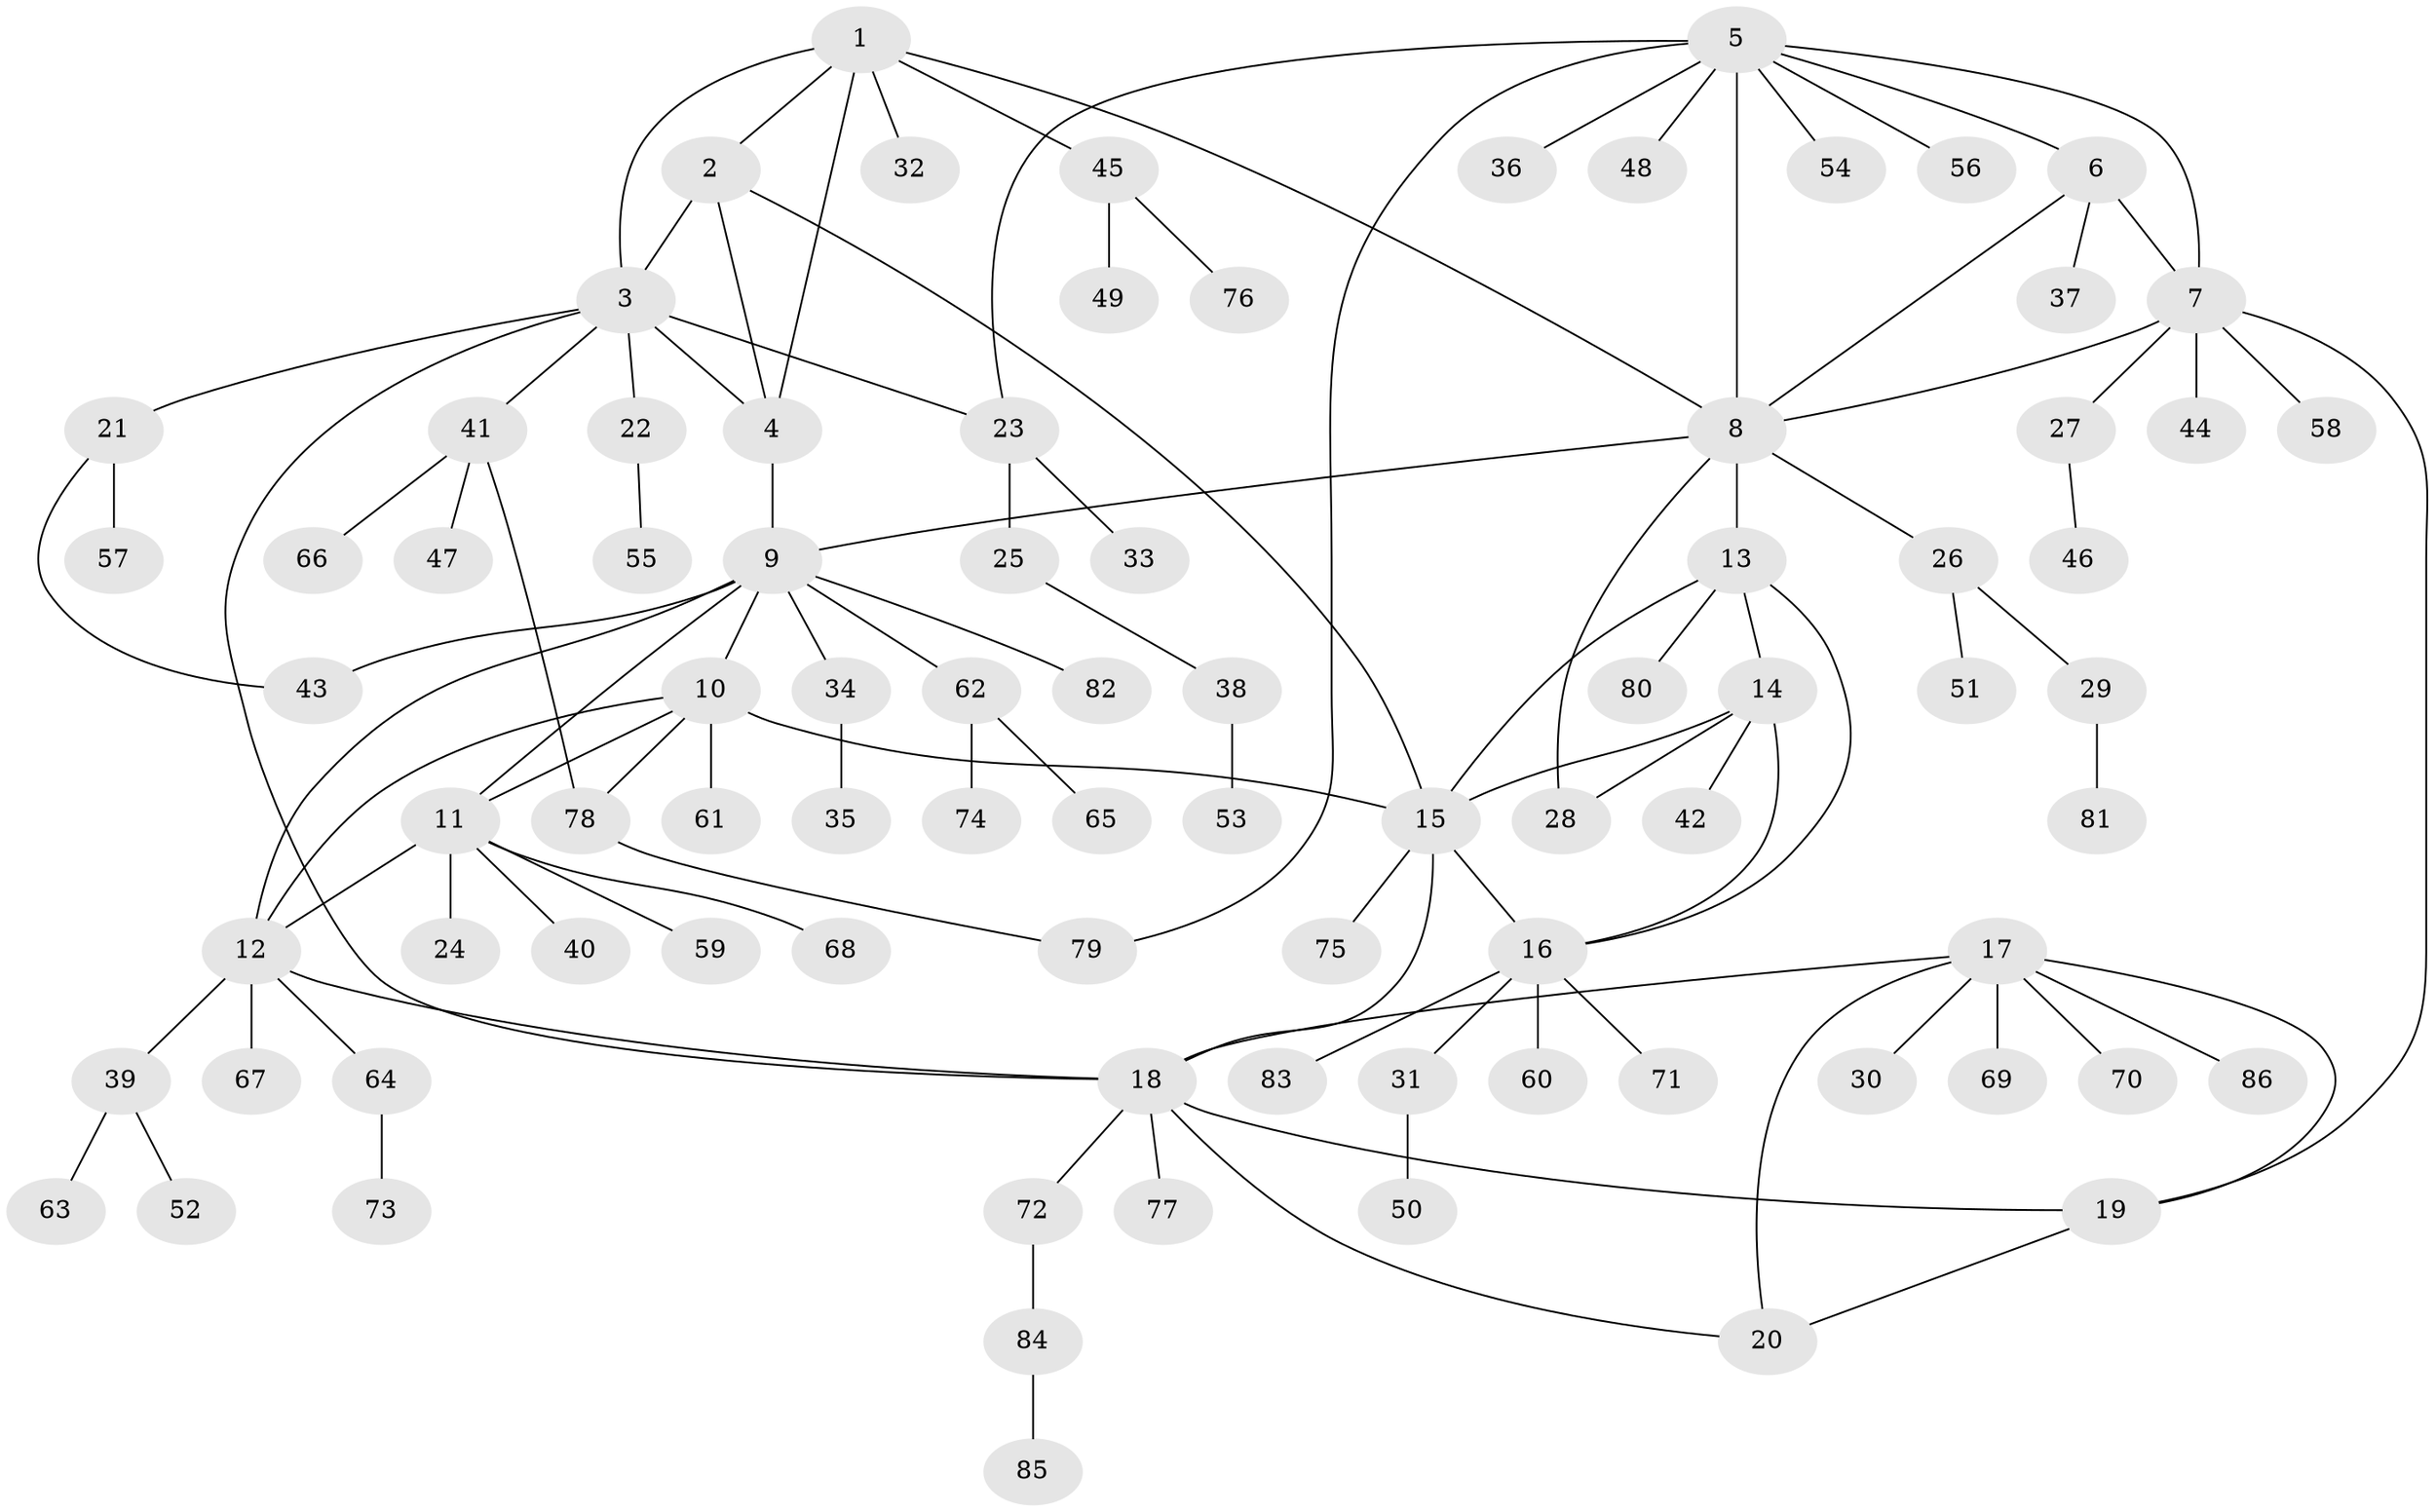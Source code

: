 // coarse degree distribution, {7: 0.01639344262295082, 4: 0.03278688524590164, 8: 0.04918032786885246, 6: 0.09836065573770492, 3: 0.11475409836065574, 2: 0.16393442622950818, 1: 0.47540983606557374, 5: 0.04918032786885246}
// Generated by graph-tools (version 1.1) at 2025/37/03/04/25 23:37:36]
// undirected, 86 vertices, 111 edges
graph export_dot {
  node [color=gray90,style=filled];
  1;
  2;
  3;
  4;
  5;
  6;
  7;
  8;
  9;
  10;
  11;
  12;
  13;
  14;
  15;
  16;
  17;
  18;
  19;
  20;
  21;
  22;
  23;
  24;
  25;
  26;
  27;
  28;
  29;
  30;
  31;
  32;
  33;
  34;
  35;
  36;
  37;
  38;
  39;
  40;
  41;
  42;
  43;
  44;
  45;
  46;
  47;
  48;
  49;
  50;
  51;
  52;
  53;
  54;
  55;
  56;
  57;
  58;
  59;
  60;
  61;
  62;
  63;
  64;
  65;
  66;
  67;
  68;
  69;
  70;
  71;
  72;
  73;
  74;
  75;
  76;
  77;
  78;
  79;
  80;
  81;
  82;
  83;
  84;
  85;
  86;
  1 -- 2;
  1 -- 3;
  1 -- 4;
  1 -- 8;
  1 -- 32;
  1 -- 45;
  2 -- 3;
  2 -- 4;
  2 -- 15;
  3 -- 4;
  3 -- 18;
  3 -- 21;
  3 -- 22;
  3 -- 23;
  3 -- 41;
  4 -- 9;
  5 -- 6;
  5 -- 7;
  5 -- 8;
  5 -- 23;
  5 -- 36;
  5 -- 48;
  5 -- 54;
  5 -- 56;
  5 -- 79;
  6 -- 7;
  6 -- 8;
  6 -- 37;
  7 -- 8;
  7 -- 19;
  7 -- 27;
  7 -- 44;
  7 -- 58;
  8 -- 9;
  8 -- 13;
  8 -- 26;
  8 -- 28;
  9 -- 10;
  9 -- 11;
  9 -- 12;
  9 -- 34;
  9 -- 43;
  9 -- 62;
  9 -- 82;
  10 -- 11;
  10 -- 12;
  10 -- 15;
  10 -- 61;
  10 -- 78;
  11 -- 12;
  11 -- 24;
  11 -- 40;
  11 -- 59;
  11 -- 68;
  12 -- 18;
  12 -- 39;
  12 -- 64;
  12 -- 67;
  13 -- 14;
  13 -- 15;
  13 -- 16;
  13 -- 80;
  14 -- 15;
  14 -- 16;
  14 -- 28;
  14 -- 42;
  15 -- 16;
  15 -- 18;
  15 -- 75;
  16 -- 31;
  16 -- 60;
  16 -- 71;
  16 -- 83;
  17 -- 18;
  17 -- 19;
  17 -- 20;
  17 -- 30;
  17 -- 69;
  17 -- 70;
  17 -- 86;
  18 -- 19;
  18 -- 20;
  18 -- 72;
  18 -- 77;
  19 -- 20;
  21 -- 43;
  21 -- 57;
  22 -- 55;
  23 -- 25;
  23 -- 33;
  25 -- 38;
  26 -- 29;
  26 -- 51;
  27 -- 46;
  29 -- 81;
  31 -- 50;
  34 -- 35;
  38 -- 53;
  39 -- 52;
  39 -- 63;
  41 -- 47;
  41 -- 66;
  41 -- 78;
  45 -- 49;
  45 -- 76;
  62 -- 65;
  62 -- 74;
  64 -- 73;
  72 -- 84;
  78 -- 79;
  84 -- 85;
}
